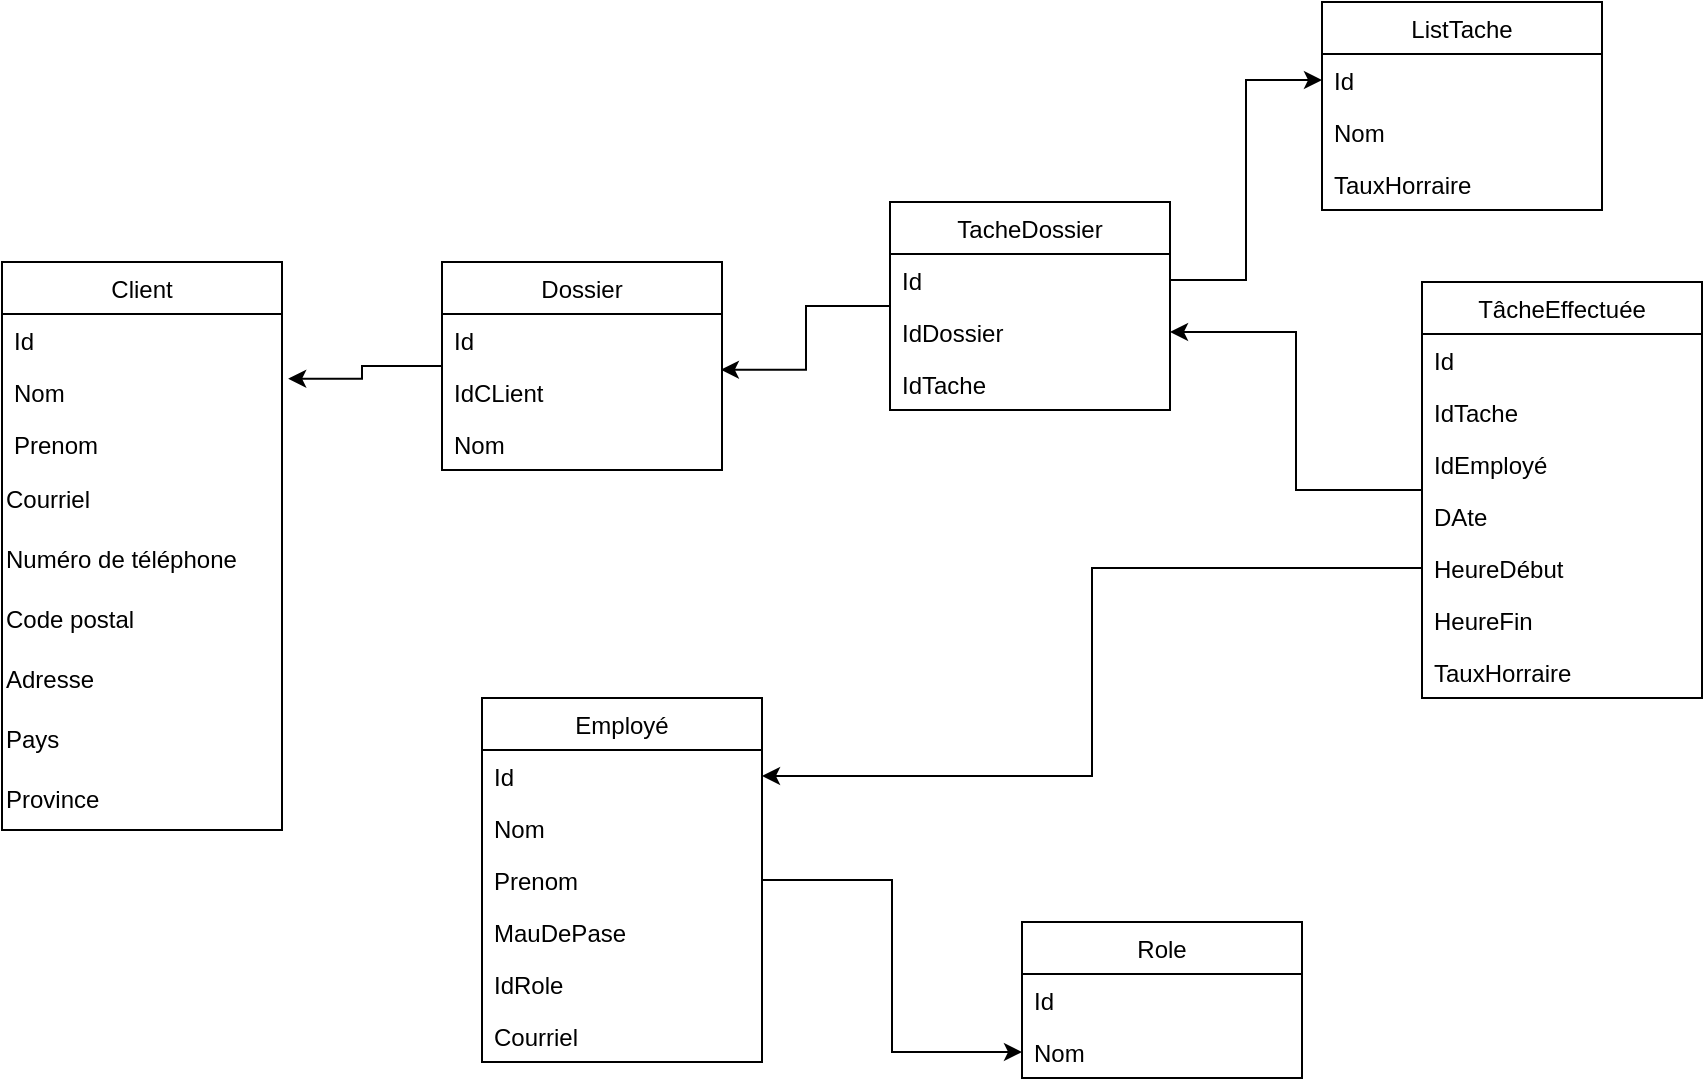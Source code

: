 <mxfile version="20.2.3" type="device"><diagram id="vCwnIYD7rUMOVge4N5CQ" name="Page-1"><mxGraphModel dx="1022" dy="1688" grid="1" gridSize="10" guides="1" tooltips="1" connect="1" arrows="1" fold="1" page="1" pageScale="1" pageWidth="827" pageHeight="1169" math="0" shadow="0"><root><mxCell id="0"/><mxCell id="1" parent="0"/><mxCell id="4wIxJHXk1emyousp7Os_-34" value="Client" style="swimlane;fontStyle=0;childLayout=stackLayout;horizontal=1;startSize=26;fillColor=none;horizontalStack=0;resizeParent=1;resizeParentMax=0;resizeLast=0;collapsible=1;marginBottom=0;" vertex="1" parent="1"><mxGeometry x="40" y="50" width="140" height="284" as="geometry"/></mxCell><mxCell id="4wIxJHXk1emyousp7Os_-35" value="Id" style="text;strokeColor=none;fillColor=none;align=left;verticalAlign=top;spacingLeft=4;spacingRight=4;overflow=hidden;rotatable=0;points=[[0,0.5],[1,0.5]];portConstraint=eastwest;" vertex="1" parent="4wIxJHXk1emyousp7Os_-34"><mxGeometry y="26" width="140" height="26" as="geometry"/></mxCell><mxCell id="4wIxJHXk1emyousp7Os_-36" value="Nom" style="text;strokeColor=none;fillColor=none;align=left;verticalAlign=top;spacingLeft=4;spacingRight=4;overflow=hidden;rotatable=0;points=[[0,0.5],[1,0.5]];portConstraint=eastwest;" vertex="1" parent="4wIxJHXk1emyousp7Os_-34"><mxGeometry y="52" width="140" height="26" as="geometry"/></mxCell><mxCell id="4wIxJHXk1emyousp7Os_-37" value="Prenom" style="text;strokeColor=none;fillColor=none;align=left;verticalAlign=top;spacingLeft=4;spacingRight=4;overflow=hidden;rotatable=0;points=[[0,0.5],[1,0.5]];portConstraint=eastwest;" vertex="1" parent="4wIxJHXk1emyousp7Os_-34"><mxGeometry y="78" width="140" height="26" as="geometry"/></mxCell><mxCell id="4wIxJHXk1emyousp7Os_-58" value="Courriel" style="text;html=1;strokeColor=none;fillColor=none;align=left;verticalAlign=middle;whiteSpace=wrap;rounded=0;" vertex="1" parent="4wIxJHXk1emyousp7Os_-34"><mxGeometry y="104" width="140" height="30" as="geometry"/></mxCell><mxCell id="4wIxJHXk1emyousp7Os_-59" value="Numéro de téléphone&lt;span style=&quot;color: rgba(0, 0, 0, 0); font-family: monospace; font-size: 0px;&quot;&gt;%3CmxGraphModel%3E%3Croot%3E%3CmxCell%20id%3D%220%22%2F%3E%3CmxCell%20id%3D%221%22%20parent%3D%220%22%2F%3E%3CmxCell%20id%3D%222%22%20value%3D%22Courriel%22%20style%3D%22text%3Bhtml%3D1%3BstrokeColor%3Dnone%3BfillColor%3Dnone%3Balign%3Dleft%3BverticalAlign%3Dmiddle%3BwhiteSpace%3Dwrap%3Brounded%3D0%3B%22%20vertex%3D%221%22%20parent%3D%221%22%3E%3CmxGeometry%20x%3D%2240%22%20y%3D%22154%22%20width%3D%22140%22%20height%3D%2230%22%20as%3D%22geometry%22%2F%3E%3C%2FmxCell%3E%3C%2Froot%3E%3C%2FmxGraphModel%3E&lt;/span&gt;" style="text;html=1;strokeColor=none;fillColor=none;align=left;verticalAlign=middle;whiteSpace=wrap;rounded=0;" vertex="1" parent="4wIxJHXk1emyousp7Os_-34"><mxGeometry y="134" width="140" height="30" as="geometry"/></mxCell><mxCell id="4wIxJHXk1emyousp7Os_-60" value="Code postal" style="text;html=1;strokeColor=none;fillColor=none;align=left;verticalAlign=middle;whiteSpace=wrap;rounded=0;" vertex="1" parent="4wIxJHXk1emyousp7Os_-34"><mxGeometry y="164" width="140" height="30" as="geometry"/></mxCell><mxCell id="4wIxJHXk1emyousp7Os_-61" value="Adresse" style="text;html=1;strokeColor=none;fillColor=none;align=left;verticalAlign=middle;whiteSpace=wrap;rounded=0;" vertex="1" parent="4wIxJHXk1emyousp7Os_-34"><mxGeometry y="194" width="140" height="30" as="geometry"/></mxCell><mxCell id="4wIxJHXk1emyousp7Os_-62" value="Pays" style="text;html=1;strokeColor=none;fillColor=none;align=left;verticalAlign=middle;whiteSpace=wrap;rounded=0;" vertex="1" parent="4wIxJHXk1emyousp7Os_-34"><mxGeometry y="224" width="140" height="30" as="geometry"/></mxCell><mxCell id="4wIxJHXk1emyousp7Os_-63" value="Province" style="text;html=1;strokeColor=none;fillColor=none;align=left;verticalAlign=middle;whiteSpace=wrap;rounded=0;" vertex="1" parent="4wIxJHXk1emyousp7Os_-34"><mxGeometry y="254" width="140" height="30" as="geometry"/></mxCell><mxCell id="4wIxJHXk1emyousp7Os_-83" style="edgeStyle=orthogonalEdgeStyle;rounded=0;orthogonalLoop=1;jettySize=auto;html=1;entryX=1.022;entryY=0.245;entryDx=0;entryDy=0;entryPerimeter=0;" edge="1" parent="1" source="4wIxJHXk1emyousp7Os_-38" target="4wIxJHXk1emyousp7Os_-36"><mxGeometry relative="1" as="geometry"/></mxCell><mxCell id="4wIxJHXk1emyousp7Os_-38" value="Dossier" style="swimlane;fontStyle=0;childLayout=stackLayout;horizontal=1;startSize=26;fillColor=none;horizontalStack=0;resizeParent=1;resizeParentMax=0;resizeLast=0;collapsible=1;marginBottom=0;" vertex="1" parent="1"><mxGeometry x="260" y="50" width="140" height="104" as="geometry"/></mxCell><mxCell id="4wIxJHXk1emyousp7Os_-39" value="Id" style="text;strokeColor=none;fillColor=none;align=left;verticalAlign=top;spacingLeft=4;spacingRight=4;overflow=hidden;rotatable=0;points=[[0,0.5],[1,0.5]];portConstraint=eastwest;" vertex="1" parent="4wIxJHXk1emyousp7Os_-38"><mxGeometry y="26" width="140" height="26" as="geometry"/></mxCell><mxCell id="4wIxJHXk1emyousp7Os_-64" value="IdCLient&#10;" style="text;strokeColor=none;fillColor=none;align=left;verticalAlign=top;spacingLeft=4;spacingRight=4;overflow=hidden;rotatable=0;points=[[0,0.5],[1,0.5]];portConstraint=eastwest;" vertex="1" parent="4wIxJHXk1emyousp7Os_-38"><mxGeometry y="52" width="140" height="26" as="geometry"/></mxCell><mxCell id="4wIxJHXk1emyousp7Os_-40" value="Nom" style="text;strokeColor=none;fillColor=none;align=left;verticalAlign=top;spacingLeft=4;spacingRight=4;overflow=hidden;rotatable=0;points=[[0,0.5],[1,0.5]];portConstraint=eastwest;" vertex="1" parent="4wIxJHXk1emyousp7Os_-38"><mxGeometry y="78" width="140" height="26" as="geometry"/></mxCell><mxCell id="4wIxJHXk1emyousp7Os_-81" style="edgeStyle=orthogonalEdgeStyle;rounded=0;orthogonalLoop=1;jettySize=auto;html=1;entryX=0;entryY=0.5;entryDx=0;entryDy=0;" edge="1" parent="1" source="4wIxJHXk1emyousp7Os_-46" target="4wIxJHXk1emyousp7Os_-74"><mxGeometry relative="1" as="geometry"/></mxCell><mxCell id="4wIxJHXk1emyousp7Os_-46" value="Employé" style="swimlane;fontStyle=0;childLayout=stackLayout;horizontal=1;startSize=26;fillColor=none;horizontalStack=0;resizeParent=1;resizeParentMax=0;resizeLast=0;collapsible=1;marginBottom=0;" vertex="1" parent="1"><mxGeometry x="280" y="268" width="140" height="182" as="geometry"/></mxCell><mxCell id="4wIxJHXk1emyousp7Os_-47" value="Id" style="text;strokeColor=none;fillColor=none;align=left;verticalAlign=top;spacingLeft=4;spacingRight=4;overflow=hidden;rotatable=0;points=[[0,0.5],[1,0.5]];portConstraint=eastwest;" vertex="1" parent="4wIxJHXk1emyousp7Os_-46"><mxGeometry y="26" width="140" height="26" as="geometry"/></mxCell><mxCell id="4wIxJHXk1emyousp7Os_-48" value="Nom" style="text;strokeColor=none;fillColor=none;align=left;verticalAlign=top;spacingLeft=4;spacingRight=4;overflow=hidden;rotatable=0;points=[[0,0.5],[1,0.5]];portConstraint=eastwest;" vertex="1" parent="4wIxJHXk1emyousp7Os_-46"><mxGeometry y="52" width="140" height="26" as="geometry"/></mxCell><mxCell id="4wIxJHXk1emyousp7Os_-49" value="Prenom" style="text;strokeColor=none;fillColor=none;align=left;verticalAlign=top;spacingLeft=4;spacingRight=4;overflow=hidden;rotatable=0;points=[[0,0.5],[1,0.5]];portConstraint=eastwest;" vertex="1" parent="4wIxJHXk1emyousp7Os_-46"><mxGeometry y="78" width="140" height="26" as="geometry"/></mxCell><mxCell id="4wIxJHXk1emyousp7Os_-70" value="MauDePase" style="text;strokeColor=none;fillColor=none;align=left;verticalAlign=top;spacingLeft=4;spacingRight=4;overflow=hidden;rotatable=0;points=[[0,0.5],[1,0.5]];portConstraint=eastwest;" vertex="1" parent="4wIxJHXk1emyousp7Os_-46"><mxGeometry y="104" width="140" height="26" as="geometry"/></mxCell><mxCell id="4wIxJHXk1emyousp7Os_-71" value="IdRole" style="text;strokeColor=none;fillColor=none;align=left;verticalAlign=top;spacingLeft=4;spacingRight=4;overflow=hidden;rotatable=0;points=[[0,0.5],[1,0.5]];portConstraint=eastwest;" vertex="1" parent="4wIxJHXk1emyousp7Os_-46"><mxGeometry y="130" width="140" height="26" as="geometry"/></mxCell><mxCell id="4wIxJHXk1emyousp7Os_-85" value="Courriel" style="text;strokeColor=none;fillColor=none;align=left;verticalAlign=top;spacingLeft=4;spacingRight=4;overflow=hidden;rotatable=0;points=[[0,0.5],[1,0.5]];portConstraint=eastwest;" vertex="1" parent="4wIxJHXk1emyousp7Os_-46"><mxGeometry y="156" width="140" height="26" as="geometry"/></mxCell><mxCell id="4wIxJHXk1emyousp7Os_-84" style="edgeStyle=orthogonalEdgeStyle;rounded=0;orthogonalLoop=1;jettySize=auto;html=1;entryX=0.996;entryY=0.072;entryDx=0;entryDy=0;entryPerimeter=0;" edge="1" parent="1" source="4wIxJHXk1emyousp7Os_-50" target="4wIxJHXk1emyousp7Os_-64"><mxGeometry relative="1" as="geometry"/></mxCell><mxCell id="4wIxJHXk1emyousp7Os_-50" value="TacheDossier" style="swimlane;fontStyle=0;childLayout=stackLayout;horizontal=1;startSize=26;fillColor=none;horizontalStack=0;resizeParent=1;resizeParentMax=0;resizeLast=0;collapsible=1;marginBottom=0;" vertex="1" parent="1"><mxGeometry x="484" y="20" width="140" height="104" as="geometry"/></mxCell><mxCell id="4wIxJHXk1emyousp7Os_-51" value="Id" style="text;strokeColor=none;fillColor=none;align=left;verticalAlign=top;spacingLeft=4;spacingRight=4;overflow=hidden;rotatable=0;points=[[0,0.5],[1,0.5]];portConstraint=eastwest;" vertex="1" parent="4wIxJHXk1emyousp7Os_-50"><mxGeometry y="26" width="140" height="26" as="geometry"/></mxCell><mxCell id="4wIxJHXk1emyousp7Os_-52" value="IdDossier" style="text;strokeColor=none;fillColor=none;align=left;verticalAlign=top;spacingLeft=4;spacingRight=4;overflow=hidden;rotatable=0;points=[[0,0.5],[1,0.5]];portConstraint=eastwest;" vertex="1" parent="4wIxJHXk1emyousp7Os_-50"><mxGeometry y="52" width="140" height="26" as="geometry"/></mxCell><mxCell id="4wIxJHXk1emyousp7Os_-53" value="IdTache" style="text;strokeColor=none;fillColor=none;align=left;verticalAlign=top;spacingLeft=4;spacingRight=4;overflow=hidden;rotatable=0;points=[[0,0.5],[1,0.5]];portConstraint=eastwest;" vertex="1" parent="4wIxJHXk1emyousp7Os_-50"><mxGeometry y="78" width="140" height="26" as="geometry"/></mxCell><mxCell id="4wIxJHXk1emyousp7Os_-80" style="edgeStyle=orthogonalEdgeStyle;rounded=0;orthogonalLoop=1;jettySize=auto;html=1;entryX=1;entryY=0.5;entryDx=0;entryDy=0;" edge="1" parent="1" source="4wIxJHXk1emyousp7Os_-54" target="4wIxJHXk1emyousp7Os_-52"><mxGeometry relative="1" as="geometry"/></mxCell><mxCell id="4wIxJHXk1emyousp7Os_-54" value="TâcheEffectuée" style="swimlane;fontStyle=0;childLayout=stackLayout;horizontal=1;startSize=26;fillColor=none;horizontalStack=0;resizeParent=1;resizeParentMax=0;resizeLast=0;collapsible=1;marginBottom=0;" vertex="1" parent="1"><mxGeometry x="750" y="60" width="140" height="208" as="geometry"/></mxCell><mxCell id="4wIxJHXk1emyousp7Os_-55" value="Id" style="text;strokeColor=none;fillColor=none;align=left;verticalAlign=top;spacingLeft=4;spacingRight=4;overflow=hidden;rotatable=0;points=[[0,0.5],[1,0.5]];portConstraint=eastwest;" vertex="1" parent="4wIxJHXk1emyousp7Os_-54"><mxGeometry y="26" width="140" height="26" as="geometry"/></mxCell><mxCell id="4wIxJHXk1emyousp7Os_-56" value="IdTache" style="text;strokeColor=none;fillColor=none;align=left;verticalAlign=top;spacingLeft=4;spacingRight=4;overflow=hidden;rotatable=0;points=[[0,0.5],[1,0.5]];portConstraint=eastwest;" vertex="1" parent="4wIxJHXk1emyousp7Os_-54"><mxGeometry y="52" width="140" height="26" as="geometry"/></mxCell><mxCell id="4wIxJHXk1emyousp7Os_-57" value="IdEmployé" style="text;strokeColor=none;fillColor=none;align=left;verticalAlign=top;spacingLeft=4;spacingRight=4;overflow=hidden;rotatable=0;points=[[0,0.5],[1,0.5]];portConstraint=eastwest;" vertex="1" parent="4wIxJHXk1emyousp7Os_-54"><mxGeometry y="78" width="140" height="26" as="geometry"/></mxCell><mxCell id="4wIxJHXk1emyousp7Os_-65" value="DAte" style="text;strokeColor=none;fillColor=none;align=left;verticalAlign=top;spacingLeft=4;spacingRight=4;overflow=hidden;rotatable=0;points=[[0,0.5],[1,0.5]];portConstraint=eastwest;" vertex="1" parent="4wIxJHXk1emyousp7Os_-54"><mxGeometry y="104" width="140" height="26" as="geometry"/></mxCell><mxCell id="4wIxJHXk1emyousp7Os_-66" value="HeureDébut" style="text;strokeColor=none;fillColor=none;align=left;verticalAlign=top;spacingLeft=4;spacingRight=4;overflow=hidden;rotatable=0;points=[[0,0.5],[1,0.5]];portConstraint=eastwest;" vertex="1" parent="4wIxJHXk1emyousp7Os_-54"><mxGeometry y="130" width="140" height="26" as="geometry"/></mxCell><mxCell id="4wIxJHXk1emyousp7Os_-67" value="HeureFin" style="text;strokeColor=none;fillColor=none;align=left;verticalAlign=top;spacingLeft=4;spacingRight=4;overflow=hidden;rotatable=0;points=[[0,0.5],[1,0.5]];portConstraint=eastwest;" vertex="1" parent="4wIxJHXk1emyousp7Os_-54"><mxGeometry y="156" width="140" height="26" as="geometry"/></mxCell><mxCell id="4wIxJHXk1emyousp7Os_-69" value="TauxHorraire" style="text;strokeColor=none;fillColor=none;align=left;verticalAlign=top;spacingLeft=4;spacingRight=4;overflow=hidden;rotatable=0;points=[[0,0.5],[1,0.5]];portConstraint=eastwest;" vertex="1" parent="4wIxJHXk1emyousp7Os_-54"><mxGeometry y="182" width="140" height="26" as="geometry"/></mxCell><mxCell id="4wIxJHXk1emyousp7Os_-72" value="Role" style="swimlane;fontStyle=0;childLayout=stackLayout;horizontal=1;startSize=26;fillColor=none;horizontalStack=0;resizeParent=1;resizeParentMax=0;resizeLast=0;collapsible=1;marginBottom=0;" vertex="1" parent="1"><mxGeometry x="550" y="380" width="140" height="78" as="geometry"/></mxCell><mxCell id="4wIxJHXk1emyousp7Os_-73" value="Id" style="text;strokeColor=none;fillColor=none;align=left;verticalAlign=top;spacingLeft=4;spacingRight=4;overflow=hidden;rotatable=0;points=[[0,0.5],[1,0.5]];portConstraint=eastwest;" vertex="1" parent="4wIxJHXk1emyousp7Os_-72"><mxGeometry y="26" width="140" height="26" as="geometry"/></mxCell><mxCell id="4wIxJHXk1emyousp7Os_-74" value="Nom" style="text;strokeColor=none;fillColor=none;align=left;verticalAlign=top;spacingLeft=4;spacingRight=4;overflow=hidden;rotatable=0;points=[[0,0.5],[1,0.5]];portConstraint=eastwest;" vertex="1" parent="4wIxJHXk1emyousp7Os_-72"><mxGeometry y="52" width="140" height="26" as="geometry"/></mxCell><mxCell id="4wIxJHXk1emyousp7Os_-82" style="edgeStyle=orthogonalEdgeStyle;rounded=0;orthogonalLoop=1;jettySize=auto;html=1;" edge="1" parent="1" source="4wIxJHXk1emyousp7Os_-66" target="4wIxJHXk1emyousp7Os_-47"><mxGeometry relative="1" as="geometry"/></mxCell><mxCell id="4wIxJHXk1emyousp7Os_-86" value="ListTache" style="swimlane;fontStyle=0;childLayout=stackLayout;horizontal=1;startSize=26;fillColor=none;horizontalStack=0;resizeParent=1;resizeParentMax=0;resizeLast=0;collapsible=1;marginBottom=0;" vertex="1" parent="1"><mxGeometry x="700" y="-80" width="140" height="104" as="geometry"/></mxCell><mxCell id="4wIxJHXk1emyousp7Os_-87" value="Id" style="text;strokeColor=none;fillColor=none;align=left;verticalAlign=top;spacingLeft=4;spacingRight=4;overflow=hidden;rotatable=0;points=[[0,0.5],[1,0.5]];portConstraint=eastwest;" vertex="1" parent="4wIxJHXk1emyousp7Os_-86"><mxGeometry y="26" width="140" height="26" as="geometry"/></mxCell><mxCell id="4wIxJHXk1emyousp7Os_-89" value="Nom" style="text;strokeColor=none;fillColor=none;align=left;verticalAlign=top;spacingLeft=4;spacingRight=4;overflow=hidden;rotatable=0;points=[[0,0.5],[1,0.5]];portConstraint=eastwest;" vertex="1" parent="4wIxJHXk1emyousp7Os_-86"><mxGeometry y="52" width="140" height="26" as="geometry"/></mxCell><mxCell id="4wIxJHXk1emyousp7Os_-90" value="TauxHorraire" style="text;strokeColor=none;fillColor=none;align=left;verticalAlign=top;spacingLeft=4;spacingRight=4;overflow=hidden;rotatable=0;points=[[0,0.5],[1,0.5]];portConstraint=eastwest;" vertex="1" parent="4wIxJHXk1emyousp7Os_-86"><mxGeometry y="78" width="140" height="26" as="geometry"/></mxCell><mxCell id="4wIxJHXk1emyousp7Os_-92" style="edgeStyle=orthogonalEdgeStyle;rounded=0;orthogonalLoop=1;jettySize=auto;html=1;entryX=0;entryY=0.5;entryDx=0;entryDy=0;" edge="1" parent="1" source="4wIxJHXk1emyousp7Os_-51" target="4wIxJHXk1emyousp7Os_-87"><mxGeometry relative="1" as="geometry"/></mxCell></root></mxGraphModel></diagram></mxfile>